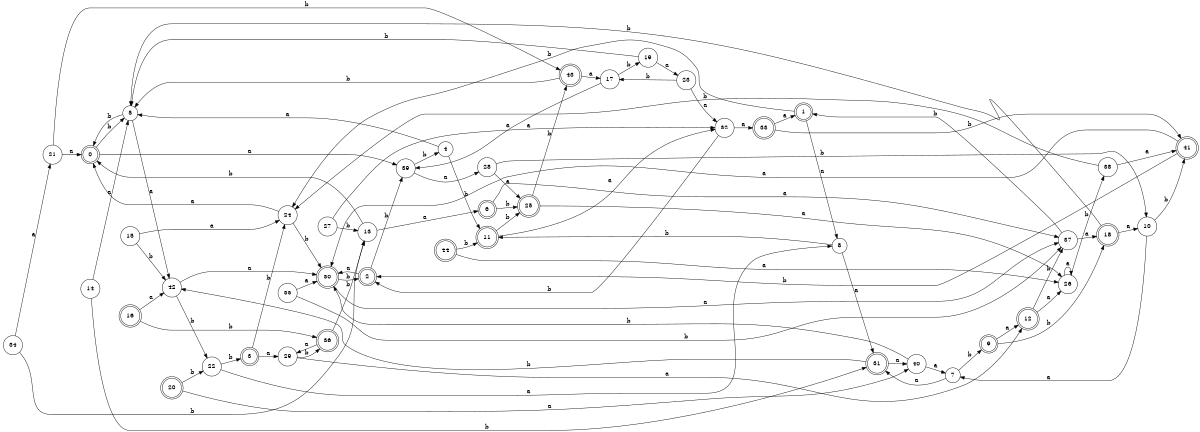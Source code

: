 digraph n36_2 {
__start0 [label="" shape="none"];

rankdir=LR;
size="8,5";

s0 [style="rounded,filled", color="black", fillcolor="white" shape="doublecircle", label="0"];
s1 [style="rounded,filled", color="black", fillcolor="white" shape="doublecircle", label="1"];
s2 [style="rounded,filled", color="black", fillcolor="white" shape="doublecircle", label="2"];
s3 [style="rounded,filled", color="black", fillcolor="white" shape="doublecircle", label="3"];
s4 [style="filled", color="black", fillcolor="white" shape="circle", label="4"];
s5 [style="filled", color="black", fillcolor="white" shape="circle", label="5"];
s6 [style="rounded,filled", color="black", fillcolor="white" shape="doublecircle", label="6"];
s7 [style="filled", color="black", fillcolor="white" shape="circle", label="7"];
s8 [style="filled", color="black", fillcolor="white" shape="circle", label="8"];
s9 [style="rounded,filled", color="black", fillcolor="white" shape="doublecircle", label="9"];
s10 [style="filled", color="black", fillcolor="white" shape="circle", label="10"];
s11 [style="rounded,filled", color="black", fillcolor="white" shape="doublecircle", label="11"];
s12 [style="rounded,filled", color="black", fillcolor="white" shape="doublecircle", label="12"];
s13 [style="filled", color="black", fillcolor="white" shape="circle", label="13"];
s14 [style="filled", color="black", fillcolor="white" shape="circle", label="14"];
s15 [style="filled", color="black", fillcolor="white" shape="circle", label="15"];
s16 [style="rounded,filled", color="black", fillcolor="white" shape="doublecircle", label="16"];
s17 [style="filled", color="black", fillcolor="white" shape="circle", label="17"];
s18 [style="rounded,filled", color="black", fillcolor="white" shape="doublecircle", label="18"];
s19 [style="filled", color="black", fillcolor="white" shape="circle", label="19"];
s20 [style="rounded,filled", color="black", fillcolor="white" shape="doublecircle", label="20"];
s21 [style="filled", color="black", fillcolor="white" shape="circle", label="21"];
s22 [style="filled", color="black", fillcolor="white" shape="circle", label="22"];
s23 [style="filled", color="black", fillcolor="white" shape="circle", label="23"];
s24 [style="filled", color="black", fillcolor="white" shape="circle", label="24"];
s25 [style="rounded,filled", color="black", fillcolor="white" shape="doublecircle", label="25"];
s26 [style="filled", color="black", fillcolor="white" shape="circle", label="26"];
s27 [style="filled", color="black", fillcolor="white" shape="circle", label="27"];
s28 [style="filled", color="black", fillcolor="white" shape="circle", label="28"];
s29 [style="filled", color="black", fillcolor="white" shape="circle", label="29"];
s30 [style="rounded,filled", color="black", fillcolor="white" shape="doublecircle", label="30"];
s31 [style="rounded,filled", color="black", fillcolor="white" shape="doublecircle", label="31"];
s32 [style="filled", color="black", fillcolor="white" shape="circle", label="32"];
s33 [style="rounded,filled", color="black", fillcolor="white" shape="doublecircle", label="33"];
s34 [style="filled", color="black", fillcolor="white" shape="circle", label="34"];
s35 [style="filled", color="black", fillcolor="white" shape="circle", label="35"];
s36 [style="rounded,filled", color="black", fillcolor="white" shape="doublecircle", label="36"];
s37 [style="filled", color="black", fillcolor="white" shape="circle", label="37"];
s38 [style="filled", color="black", fillcolor="white" shape="circle", label="38"];
s39 [style="filled", color="black", fillcolor="white" shape="circle", label="39"];
s40 [style="filled", color="black", fillcolor="white" shape="circle", label="40"];
s41 [style="rounded,filled", color="black", fillcolor="white" shape="doublecircle", label="41"];
s42 [style="filled", color="black", fillcolor="white" shape="circle", label="42"];
s43 [style="rounded,filled", color="black", fillcolor="white" shape="doublecircle", label="43"];
s44 [style="rounded,filled", color="black", fillcolor="white" shape="doublecircle", label="44"];
s0 -> s39 [label="a"];
s0 -> s5 [label="b"];
s1 -> s8 [label="a"];
s1 -> s24 [label="b"];
s2 -> s30 [label="a"];
s2 -> s39 [label="b"];
s3 -> s29 [label="a"];
s3 -> s24 [label="b"];
s4 -> s5 [label="a"];
s4 -> s11 [label="b"];
s5 -> s42 [label="a"];
s5 -> s0 [label="b"];
s6 -> s37 [label="a"];
s6 -> s25 [label="b"];
s7 -> s31 [label="a"];
s7 -> s9 [label="b"];
s8 -> s31 [label="a"];
s8 -> s11 [label="b"];
s9 -> s12 [label="a"];
s9 -> s18 [label="b"];
s10 -> s7 [label="a"];
s10 -> s41 [label="b"];
s11 -> s32 [label="a"];
s11 -> s25 [label="b"];
s12 -> s26 [label="a"];
s12 -> s37 [label="b"];
s13 -> s6 [label="a"];
s13 -> s0 [label="b"];
s14 -> s5 [label="a"];
s14 -> s31 [label="b"];
s15 -> s24 [label="a"];
s15 -> s42 [label="b"];
s16 -> s42 [label="a"];
s16 -> s36 [label="b"];
s17 -> s39 [label="a"];
s17 -> s19 [label="b"];
s18 -> s10 [label="a"];
s18 -> s5 [label="b"];
s19 -> s23 [label="a"];
s19 -> s5 [label="b"];
s20 -> s40 [label="a"];
s20 -> s22 [label="b"];
s21 -> s0 [label="a"];
s21 -> s43 [label="b"];
s22 -> s8 [label="a"];
s22 -> s3 [label="b"];
s23 -> s32 [label="a"];
s23 -> s17 [label="b"];
s24 -> s0 [label="a"];
s24 -> s30 [label="b"];
s25 -> s26 [label="a"];
s25 -> s43 [label="b"];
s26 -> s26 [label="a"];
s26 -> s38 [label="b"];
s27 -> s32 [label="a"];
s27 -> s13 [label="b"];
s28 -> s25 [label="a"];
s28 -> s10 [label="b"];
s29 -> s12 [label="a"];
s29 -> s36 [label="b"];
s30 -> s37 [label="a"];
s30 -> s2 [label="b"];
s31 -> s40 [label="a"];
s31 -> s42 [label="b"];
s32 -> s33 [label="a"];
s32 -> s2 [label="b"];
s33 -> s1 [label="a"];
s33 -> s41 [label="b"];
s34 -> s21 [label="a"];
s34 -> s13 [label="b"];
s35 -> s30 [label="a"];
s35 -> s37 [label="b"];
s36 -> s29 [label="a"];
s36 -> s13 [label="b"];
s37 -> s18 [label="a"];
s37 -> s1 [label="b"];
s38 -> s41 [label="a"];
s38 -> s24 [label="b"];
s39 -> s28 [label="a"];
s39 -> s4 [label="b"];
s40 -> s7 [label="a"];
s40 -> s30 [label="b"];
s41 -> s30 [label="a"];
s41 -> s2 [label="b"];
s42 -> s30 [label="a"];
s42 -> s22 [label="b"];
s43 -> s17 [label="a"];
s43 -> s5 [label="b"];
s44 -> s26 [label="a"];
s44 -> s11 [label="b"];

}